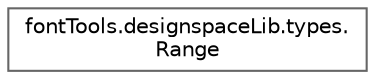 digraph "Graphical Class Hierarchy"
{
 // LATEX_PDF_SIZE
  bgcolor="transparent";
  edge [fontname=Helvetica,fontsize=10,labelfontname=Helvetica,labelfontsize=10];
  node [fontname=Helvetica,fontsize=10,shape=box,height=0.2,width=0.4];
  rankdir="LR";
  Node0 [id="Node000000",label="fontTools.designspaceLib.types.\lRange",height=0.2,width=0.4,color="grey40", fillcolor="white", style="filled",URL="$db/d35/classfontTools_1_1designspaceLib_1_1types_1_1Range.html",tooltip=" "];
}
